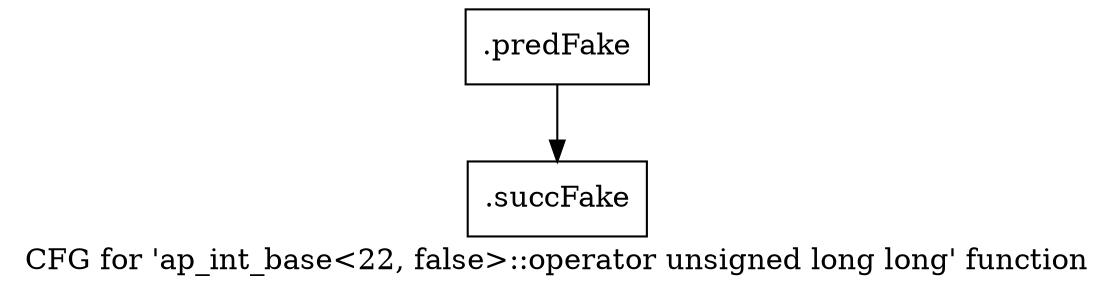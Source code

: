 digraph "CFG for 'ap_int_base\<22, false\>::operator unsigned long long' function" {
	label="CFG for 'ap_int_base\<22, false\>::operator unsigned long long' function";

	Node0x57cd700 [shape=record,filename="",linenumber="",label="{.predFake}"];
	Node0x57cd700 -> Node0x610be90[ callList="" memoryops="" filename="/mnt/xilinx/Vitis_HLS/2021.2/include/ap_int_base.h" execusionnum="1"];
	Node0x610be90 [shape=record,filename="/mnt/xilinx/Vitis_HLS/2021.2/include/ap_int_base.h",linenumber="587",label="{.succFake}"];
}
